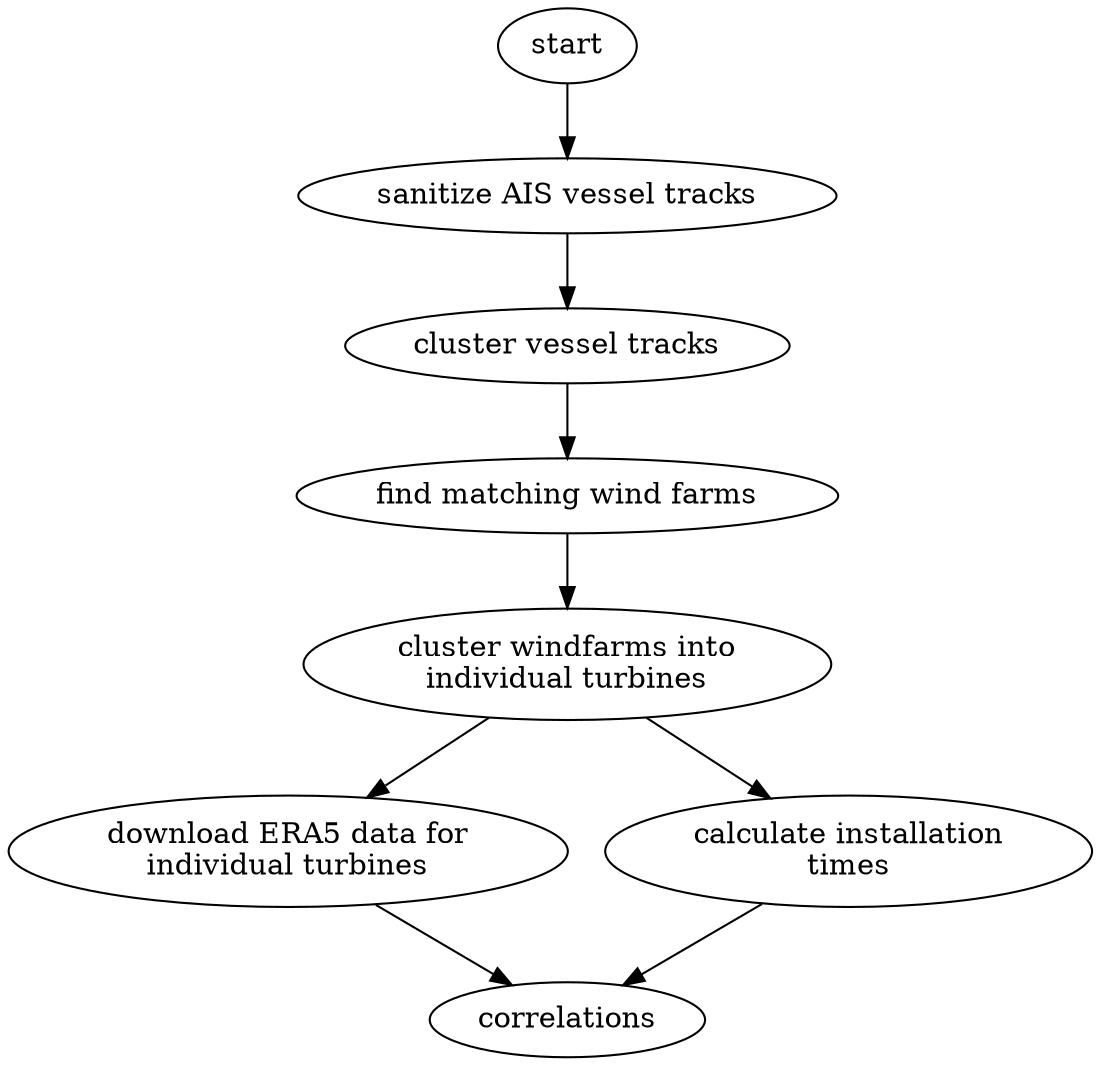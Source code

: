 digraph Analysis {
    "start" -> "sanitize AIS vessel tracks"
    "sanitize AIS vessel tracks" -> "cluster vessel tracks"
    "cluster vessel tracks" -> "find matching wind farms"
    "find matching wind farms" -> "cluster windfarms into\nindividual turbines"
    "cluster windfarms into\nindividual turbines" -> "download ERA5 data for\nindividual turbines"
    "cluster windfarms into\nindividual turbines" -> "calculate installation\ntimes"
    "download ERA5 data for\nindividual turbines" -> "correlations"
    "calculate installation\ntimes" -> "correlations"
}
